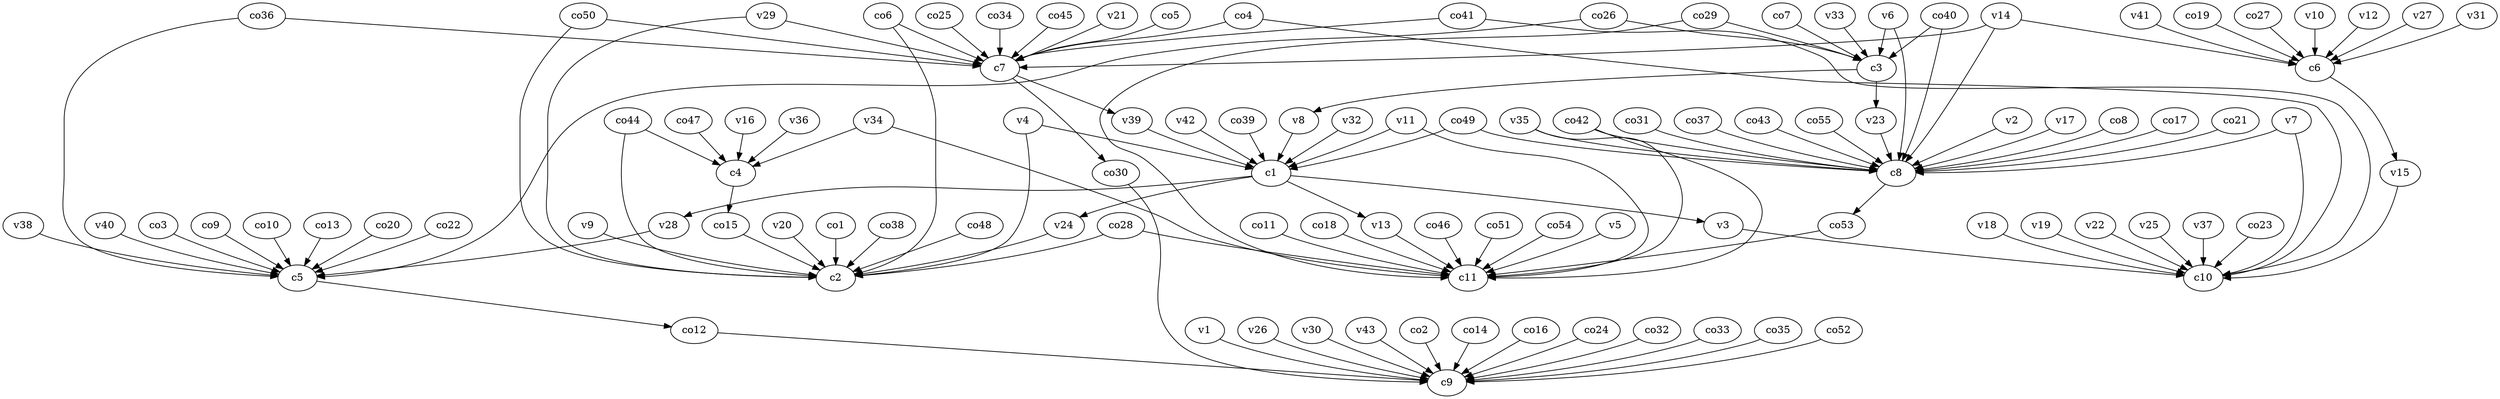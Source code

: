 strict digraph  {
c1;
c2;
c3;
c4;
c5;
c6;
c7;
c8;
c9;
c10;
c11;
v1;
v2;
v3;
v4;
v5;
v6;
v7;
v8;
v9;
v10;
v11;
v12;
v13;
v14;
v15;
v16;
v17;
v18;
v19;
v20;
v21;
v22;
v23;
v24;
v25;
v26;
v27;
v28;
v29;
v30;
v31;
v32;
v33;
v34;
v35;
v36;
v37;
v38;
v39;
v40;
v41;
v42;
v43;
co1;
co2;
co3;
co4;
co5;
co6;
co7;
co8;
co9;
co10;
co11;
co12;
co13;
co14;
co15;
co16;
co17;
co18;
co19;
co20;
co21;
co22;
co23;
co24;
co25;
co26;
co27;
co28;
co29;
co30;
co31;
co32;
co33;
co34;
co35;
co36;
co37;
co38;
co39;
co40;
co41;
co42;
co43;
co44;
co45;
co46;
co47;
co48;
co49;
co50;
co51;
co52;
co53;
co54;
co55;
c1 -> v28  [weight=1];
c1 -> v3  [weight=1];
c1 -> v13  [weight=1];
c1 -> v24  [weight=1];
c3 -> v23  [weight=1];
c3 -> v8  [weight=1];
c4 -> co15  [weight=1];
c5 -> co12  [weight=1];
c6 -> v15  [weight=1];
c7 -> v39  [weight=1];
c7 -> co30  [weight=1];
c8 -> co53  [weight=1];
v1 -> c9  [weight=1];
v2 -> c8  [weight=1];
v3 -> c10  [weight=1];
v4 -> c2  [weight=1];
v4 -> c1  [weight=1];
v5 -> c11  [weight=1];
v6 -> c3  [weight=1];
v6 -> c8  [weight=1];
v7 -> c10  [weight=1];
v7 -> c8  [weight=1];
v8 -> c1  [weight=1];
v9 -> c2  [weight=1];
v10 -> c6  [weight=1];
v11 -> c11  [weight=1];
v11 -> c1  [weight=1];
v12 -> c6  [weight=1];
v13 -> c11  [weight=1];
v14 -> c6  [weight=1];
v14 -> c7  [weight=1];
v14 -> c8  [weight=1];
v15 -> c10  [weight=1];
v16 -> c4  [weight=1];
v17 -> c8  [weight=1];
v18 -> c10  [weight=1];
v19 -> c10  [weight=1];
v20 -> c2  [weight=1];
v21 -> c7  [weight=1];
v22 -> c10  [weight=1];
v23 -> c8  [weight=1];
v24 -> c2  [weight=1];
v25 -> c10  [weight=1];
v26 -> c9  [weight=1];
v27 -> c6  [weight=1];
v28 -> c5  [weight=1];
v29 -> c7  [weight=1];
v29 -> c2  [weight=1];
v30 -> c9  [weight=1];
v31 -> c6  [weight=1];
v32 -> c1  [weight=1];
v33 -> c3  [weight=1];
v34 -> c11  [weight=1];
v34 -> c4  [weight=1];
v35 -> c8  [weight=1];
v35 -> c11  [weight=1];
v36 -> c4  [weight=1];
v37 -> c10  [weight=1];
v38 -> c5  [weight=1];
v39 -> c1  [weight=1];
v40 -> c5  [weight=1];
v41 -> c6  [weight=1];
v42 -> c1  [weight=1];
v43 -> c9  [weight=1];
co1 -> c2  [weight=1];
co2 -> c9  [weight=1];
co3 -> c5  [weight=1];
co4 -> c10  [weight=1];
co4 -> c7  [weight=1];
co5 -> c7  [weight=1];
co6 -> c2  [weight=1];
co6 -> c7  [weight=1];
co7 -> c3  [weight=1];
co8 -> c8  [weight=1];
co9 -> c5  [weight=1];
co10 -> c5  [weight=1];
co11 -> c11  [weight=1];
co12 -> c9  [weight=1];
co13 -> c5  [weight=1];
co14 -> c9  [weight=1];
co15 -> c2  [weight=1];
co16 -> c9  [weight=1];
co17 -> c8  [weight=1];
co18 -> c11  [weight=1];
co19 -> c6  [weight=1];
co20 -> c5  [weight=1];
co21 -> c8  [weight=1];
co22 -> c5  [weight=1];
co23 -> c10  [weight=1];
co24 -> c9  [weight=1];
co25 -> c7  [weight=1];
co26 -> c5  [weight=1];
co26 -> c3  [weight=1];
co27 -> c6  [weight=1];
co28 -> c11  [weight=1];
co28 -> c2  [weight=1];
co29 -> c11  [weight=1];
co29 -> c3  [weight=1];
co30 -> c9  [weight=1];
co31 -> c8  [weight=1];
co32 -> c9  [weight=1];
co33 -> c9  [weight=1];
co34 -> c7  [weight=1];
co35 -> c9  [weight=1];
co36 -> c7  [weight=1];
co36 -> c5  [weight=1];
co37 -> c8  [weight=1];
co38 -> c2  [weight=1];
co39 -> c1  [weight=1];
co40 -> c8  [weight=1];
co40 -> c3  [weight=1];
co41 -> c7  [weight=1];
co41 -> c10  [weight=1];
co42 -> c11  [weight=1];
co42 -> c8  [weight=1];
co43 -> c8  [weight=1];
co44 -> c4  [weight=1];
co44 -> c2  [weight=1];
co45 -> c7  [weight=1];
co46 -> c11  [weight=1];
co47 -> c4  [weight=1];
co48 -> c2  [weight=1];
co49 -> c1  [weight=1];
co49 -> c8  [weight=1];
co50 -> c7  [weight=1];
co50 -> c2  [weight=1];
co51 -> c11  [weight=1];
co52 -> c9  [weight=1];
co53 -> c11  [weight=1];
co54 -> c11  [weight=1];
co55 -> c8  [weight=1];
}
